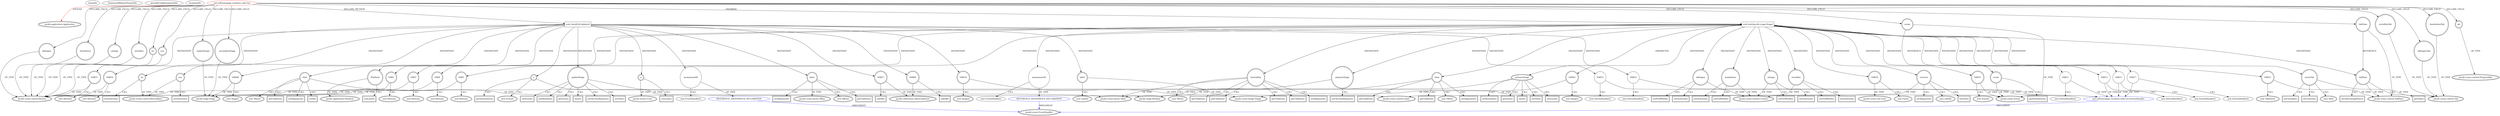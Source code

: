 digraph {
baseInfo[graphId=3576,category="extension_graph",isAnonymous=false,possibleRelation=true]
frameworkRelatedTypesInfo[0="javafx.application.Application"]
possibleCollaborationsInfo[0="3576~CLIENT_METHOD_DECLARATION-INSTANTIATION-~javafx.application.Application ~javafx.event.EventHandler ~false~true",1="3576~OVERRIDING_METHOD_DECLARATION-INSTANTIATION-~javafx.application.Application ~javafx.event.EventHandler ~false~true",2="3576~CLIENT_METHOD_DECLARATION-INSTANTIATION-CLIENT_METHOD_DECLARATION-INSTANTIATION-OVERRIDING_METHOD_DECLARATION-INSTANTIATION-OVERRIDING_METHOD_DECLARATION-INSTANTIATION-OVERRIDING_METHOD_DECLARATION-INSTANTIATION-OVERRIDING_METHOD_DECLARATION-INSTANTIATION-~javafx.application.Application ~javafx.event.EventHandler ~false~false"]
locationInfo[projectName="mathiasj33-VocLearn",filePath="/mathiasj33-VocLearn/VocLearn-master/src/net/softwarepage/voclearn/code/Gui.java",contextSignature="Gui",graphId="3576"]
0[label="net.softwarepage.voclearn.code.Gui",vertexType="ROOT_CLIENT_CLASS_DECLARATION",isFrameworkType=false,color=red]
1[label="javafx.application.Application",vertexType="FRAMEWORK_CLASS_TYPE",isFrameworkType=true,peripheries=2]
2[label="abfragen",vertexType="FIELD_DECLARATION",isFrameworkType=true,peripheries=2,shape=circle]
3[label="javafx.scene.control.Button",vertexType="FRAMEWORK_CLASS_TYPE",isFrameworkType=true,peripheries=2]
4[label="abfragenTab",vertexType="FIELD_DECLARATION",isFrameworkType=true,peripheries=2,shape=circle]
5[label="javafx.scene.control.Tab",vertexType="FRAMEWORK_CLASS_TYPE",isFrameworkType=true,peripheries=2]
6[label="bearbeiten",vertexType="FIELD_DECLARATION",isFrameworkType=true,peripheries=2,shape=circle]
8[label="bearbeitenTab",vertexType="FIELD_DECLARATION",isFrameworkType=true,peripheries=2,shape=circle]
10[label="change",vertexType="FIELD_DECLARATION",isFrameworkType=true,peripheries=2,shape=circle]
12[label="erstellen",vertexType="FIELD_DECLARATION",isFrameworkType=true,peripheries=2,shape=circle]
14[label="erstellenTab",vertexType="FIELD_DECLARATION",isFrameworkType=true,peripheries=2,shape=circle]
16[label="no",vertexType="FIELD_DECLARATION",isFrameworkType=true,peripheries=2,shape=circle]
18[label="pb",vertexType="FIELD_DECLARATION",isFrameworkType=true,peripheries=2,shape=circle]
19[label="javafx.scene.control.ProgressBar",vertexType="FRAMEWORK_CLASS_TYPE",isFrameworkType=true,peripheries=2]
20[label="scene",vertexType="FIELD_DECLARATION",isFrameworkType=true,peripheries=2,shape=circle]
21[label="javafx.scene.Scene",vertexType="FRAMEWORK_CLASS_TYPE",isFrameworkType=true,peripheries=2]
22[label="secondaryStage",vertexType="FIELD_DECLARATION",isFrameworkType=true,peripheries=2,shape=circle]
23[label="javafx.stage.Stage",vertexType="FRAMEWORK_CLASS_TYPE",isFrameworkType=true,peripheries=2]
24[label="tabPane",vertexType="FIELD_DECLARATION",isFrameworkType=true,peripheries=2,shape=circle]
25[label="javafx.scene.control.TabPane",vertexType="FRAMEWORK_CLASS_TYPE",isFrameworkType=true,peripheries=2]
26[label="updateStage",vertexType="FIELD_DECLARATION",isFrameworkType=true,peripheries=2,shape=circle]
28[label="yes",vertexType="FIELD_DECLARATION",isFrameworkType=true,peripheries=2,shape=circle]
30[label="void start(javafx.stage.Stage)",vertexType="OVERRIDING_METHOD_DECLARATION",isFrameworkType=false,shape=box]
31[label="primaryStage",vertexType="PARAMETER_DECLARATION",isFrameworkType=true,peripheries=2]
34[label="setTitle()",vertexType="INSIDE_CALL",isFrameworkType=true,peripheries=2,shape=box]
36[label="vocLern",vertexType="VARIABLE_EXPRESION",isFrameworkType=true,peripheries=2,shape=circle]
37[label="javafx.scene.control.Label",vertexType="FRAMEWORK_CLASS_TYPE",isFrameworkType=true,peripheries=2]
35[label="new Label()",vertexType="CONSTRUCTOR_CALL",isFrameworkType=true,peripheries=2]
39[label="VAR2",vertexType="VARIABLE_EXPRESION",isFrameworkType=true,peripheries=2,shape=circle]
38[label="new Button()",vertexType="CONSTRUCTOR_CALL",isFrameworkType=true,peripheries=2]
42[label="VAR3",vertexType="VARIABLE_EXPRESION",isFrameworkType=true,peripheries=2,shape=circle]
41[label="new Button()",vertexType="CONSTRUCTOR_CALL",isFrameworkType=true,peripheries=2]
45[label="VAR4",vertexType="VARIABLE_EXPRESION",isFrameworkType=true,peripheries=2,shape=circle]
44[label="new Button()",vertexType="CONSTRUCTOR_CALL",isFrameworkType=true,peripheries=2]
48[label="VAR5",vertexType="VARIABLE_EXPRESION",isFrameworkType=true,peripheries=2,shape=circle]
47[label="new Button()",vertexType="CONSTRUCTOR_CALL",isFrameworkType=true,peripheries=2]
50[label="erstellen",vertexType="VARIABLE_EXPRESION",isFrameworkType=true,peripheries=2,shape=circle]
52[label="javafx.scene.control.Control",vertexType="FRAMEWORK_CLASS_TYPE",isFrameworkType=true,peripheries=2]
51[label="setPrefWidth()",vertexType="INSIDE_CALL",isFrameworkType=true,peripheries=2,shape=box]
53[label="abfragen",vertexType="VARIABLE_EXPRESION",isFrameworkType=true,peripheries=2,shape=circle]
54[label="setPrefWidth()",vertexType="INSIDE_CALL",isFrameworkType=true,peripheries=2,shape=box]
56[label="bearbeiten",vertexType="VARIABLE_EXPRESION",isFrameworkType=true,peripheries=2,shape=circle]
57[label="setPrefWidth()",vertexType="INSIDE_CALL",isFrameworkType=true,peripheries=2,shape=box]
59[label="change",vertexType="VARIABLE_EXPRESION",isFrameworkType=true,peripheries=2,shape=circle]
60[label="setPrefWidth()",vertexType="INSIDE_CALL",isFrameworkType=true,peripheries=2,shape=box]
63[label="setOnAction()",vertexType="INSIDE_CALL",isFrameworkType=true,peripheries=2,shape=box]
65[label="VAR11",vertexType="VARIABLE_EXPRESION",isFrameworkType=false,shape=circle]
66[label="net.softwarepage.voclearn.code.Gui.buttonHandler",vertexType="REFERENCE_CLIENT_CLASS_DECLARATION",isFrameworkType=false,color=blue]
67[label="javafx.event.EventHandler",vertexType="FRAMEWORK_INTERFACE_TYPE",isFrameworkType=true,peripheries=2]
64[label="new buttonHandler()",vertexType="CONSTRUCTOR_CALL",isFrameworkType=false]
69[label="setOnAction()",vertexType="INSIDE_CALL",isFrameworkType=true,peripheries=2,shape=box]
71[label="VAR13",vertexType="VARIABLE_EXPRESION",isFrameworkType=false,shape=circle]
70[label="new buttonHandler()",vertexType="CONSTRUCTOR_CALL",isFrameworkType=false]
74[label="setOnAction()",vertexType="INSIDE_CALL",isFrameworkType=true,peripheries=2,shape=box]
76[label="VAR15",vertexType="VARIABLE_EXPRESION",isFrameworkType=false,shape=circle]
75[label="new buttonHandler()",vertexType="CONSTRUCTOR_CALL",isFrameworkType=false]
79[label="setOnAction()",vertexType="INSIDE_CALL",isFrameworkType=true,peripheries=2,shape=box]
81[label="VAR17",vertexType="VARIABLE_EXPRESION",isFrameworkType=false,shape=circle]
80[label="new buttonHandler()",vertexType="CONSTRUCTOR_CALL",isFrameworkType=false]
84[label="setFont()",vertexType="INSIDE_CALL",isFrameworkType=true,peripheries=2,shape=box]
86[label="VAR19",vertexType="VARIABLE_EXPRESION",isFrameworkType=true,peripheries=2,shape=circle]
87[label="javafx.scene.text.Font",vertexType="FRAMEWORK_CLASS_TYPE",isFrameworkType=true,peripheries=2]
85[label="new Font()",vertexType="CONSTRUCTOR_CALL",isFrameworkType=true,peripheries=2]
89[label="setAlignment()",vertexType="INSIDE_CALL",isFrameworkType=true,peripheries=2,shape=box]
91[label="buttonBox",vertexType="VARIABLE_EXPRESION",isFrameworkType=true,peripheries=2,shape=circle]
92[label="javafx.scene.layout.VBox",vertexType="FRAMEWORK_CLASS_TYPE",isFrameworkType=true,peripheries=2]
90[label="new VBox()",vertexType="CONSTRUCTOR_CALL",isFrameworkType=true,peripheries=2]
94[label="getChildren()",vertexType="INSIDE_CALL",isFrameworkType=true,peripheries=2,shape=box]
96[label="getChildren()",vertexType="INSIDE_CALL",isFrameworkType=true,peripheries=2,shape=box]
98[label="getChildren()",vertexType="INSIDE_CALL",isFrameworkType=true,peripheries=2,shape=box]
100[label="getChildren()",vertexType="INSIDE_CALL",isFrameworkType=true,peripheries=2,shape=box]
102[label="setAlignment()",vertexType="INSIDE_CALL",isFrameworkType=true,peripheries=2,shape=box]
104[label="vbox",vertexType="VARIABLE_EXPRESION",isFrameworkType=true,peripheries=2,shape=circle]
103[label="new VBox()",vertexType="CONSTRUCTOR_CALL",isFrameworkType=true,peripheries=2]
107[label="setAlignment()",vertexType="INSIDE_CALL",isFrameworkType=true,peripheries=2,shape=box]
109[label="getChildren()",vertexType="INSIDE_CALL",isFrameworkType=true,peripheries=2,shape=box]
111[label="getChildren()",vertexType="INSIDE_CALL",isFrameworkType=true,peripheries=2,shape=box]
113[label="VAR31",vertexType="VARIABLE_EXPRESION",isFrameworkType=true,peripheries=2,shape=circle]
112[label="new TabPane()",vertexType="CONSTRUCTOR_CALL",isFrameworkType=true,peripheries=2]
116[label="menuTab",vertexType="VARIABLE_EXPRESION",isFrameworkType=true,peripheries=2,shape=circle]
115[label="new Tab()",vertexType="CONSTRUCTOR_CALL",isFrameworkType=true,peripheries=2]
119[label="setClosable()",vertexType="INSIDE_CALL",isFrameworkType=true,peripheries=2,shape=box]
121[label="setContent()",vertexType="INSIDE_CALL",isFrameworkType=true,peripheries=2,shape=box]
122[label="tabPane",vertexType="VARIABLE_EXPRESION",isFrameworkType=true,peripheries=2,shape=circle]
123[label="getTabs()",vertexType="INSIDE_CALL",isFrameworkType=true,peripheries=2,shape=box]
126[label="setTabClosingPolicy()",vertexType="INSIDE_CALL",isFrameworkType=true,peripheries=2,shape=box]
128[label="VAR37",vertexType="VARIABLE_EXPRESION",isFrameworkType=true,peripheries=2,shape=circle]
127[label="new Scene()",vertexType="CONSTRUCTOR_CALL",isFrameworkType=true,peripheries=2]
130[label="scene",vertexType="VARIABLE_EXPRESION",isFrameworkType=true,peripheries=2,shape=circle]
131[label="getStylesheets()",vertexType="INSIDE_CALL",isFrameworkType=true,peripheries=2,shape=box]
134[label="setScene()",vertexType="INSIDE_CALL",isFrameworkType=true,peripheries=2,shape=box]
136[label="setResizable()",vertexType="INSIDE_CALL",isFrameworkType=true,peripheries=2,shape=box]
138[label="getIcons()",vertexType="INSIDE_CALL",isFrameworkType=true,peripheries=2,shape=box]
140[label="VAR42",vertexType="VARIABLE_EXPRESION",isFrameworkType=true,peripheries=2,shape=circle]
141[label="javafx.scene.image.Image",vertexType="FRAMEWORK_CLASS_TYPE",isFrameworkType=true,peripheries=2]
139[label="new Image()",vertexType="CONSTRUCTOR_CALL",isFrameworkType=true,peripheries=2]
143[label="show()",vertexType="INSIDE_CALL",isFrameworkType=true,peripheries=2,shape=box]
144[label="primaryStage",vertexType="VARIABLE_EXPRESION",isFrameworkType=true,peripheries=2,shape=circle]
146[label="javafx.stage.Window",vertexType="FRAMEWORK_CLASS_TYPE",isFrameworkType=true,peripheries=2]
145[label="setOnCloseRequest()",vertexType="INSIDE_CALL",isFrameworkType=true,peripheries=2,shape=box]
148[label="anonymous45",vertexType="VARIABLE_EXPRESION",isFrameworkType=false,shape=circle]
149[label="REFERENCE_ANONYMOUS_DECLARATION",vertexType="REFERENCE_ANONYMOUS_DECLARATION",isFrameworkType=false,color=blue]
147[label="new EventHandler()",vertexType="CONSTRUCTOR_CALL",isFrameworkType=false]
156[label="void checkForUpdates()",vertexType="CLIENT_METHOD_DECLARATION",isFrameworkType=false,shape=box]
157[label="Platform",vertexType="VARIABLE_EXPRESION",isFrameworkType=true,peripheries=2,shape=circle]
159[label="javafx.application.Platform",vertexType="FRAMEWORK_CLASS_TYPE",isFrameworkType=true,peripheries=2]
158[label="runLater()",vertexType="INSIDE_CALL",isFrameworkType=true,peripheries=2,shape=box]
161[label="VAR48",vertexType="VARIABLE_EXPRESION",isFrameworkType=true,peripheries=2,shape=circle]
160[label="new Stage()",vertexType="CONSTRUCTOR_CALL",isFrameworkType=true,peripheries=2]
164[label="label",vertexType="VARIABLE_EXPRESION",isFrameworkType=true,peripheries=2,shape=circle]
163[label="new Label()",vertexType="CONSTRUCTOR_CALL",isFrameworkType=true,peripheries=2]
167[label="VAR50",vertexType="VARIABLE_EXPRESION",isFrameworkType=true,peripheries=2,shape=circle]
166[label="new Button()",vertexType="CONSTRUCTOR_CALL",isFrameworkType=true,peripheries=2]
170[label="VAR51",vertexType="VARIABLE_EXPRESION",isFrameworkType=true,peripheries=2,shape=circle]
169[label="new Button()",vertexType="CONSTRUCTOR_CALL",isFrameworkType=true,peripheries=2]
172[label="yes",vertexType="VARIABLE_EXPRESION",isFrameworkType=true,peripheries=2,shape=circle]
174[label="javafx.scene.control.ButtonBase",vertexType="FRAMEWORK_CLASS_TYPE",isFrameworkType=true,peripheries=2]
173[label="setOnAction()",vertexType="INSIDE_CALL",isFrameworkType=true,peripheries=2,shape=box]
176[label="VAR53",vertexType="VARIABLE_EXPRESION",isFrameworkType=false,shape=circle]
175[label="new buttonHandler()",vertexType="CONSTRUCTOR_CALL",isFrameworkType=false]
178[label="no",vertexType="VARIABLE_EXPRESION",isFrameworkType=true,peripheries=2,shape=circle]
179[label="setOnAction()",vertexType="INSIDE_CALL",isFrameworkType=true,peripheries=2,shape=box]
182[label="VAR55",vertexType="VARIABLE_EXPRESION",isFrameworkType=false,shape=circle]
181[label="new buttonHandler()",vertexType="CONSTRUCTOR_CALL",isFrameworkType=false]
185[label="hbox",vertexType="VARIABLE_EXPRESION",isFrameworkType=true,peripheries=2,shape=circle]
186[label="javafx.scene.layout.HBox",vertexType="FRAMEWORK_CLASS_TYPE",isFrameworkType=true,peripheries=2]
184[label="new HBox()",vertexType="CONSTRUCTOR_CALL",isFrameworkType=true,peripheries=2]
187[label="VAR57",vertexType="VARIABLE_EXPRESION",isFrameworkType=true,peripheries=2,shape=circle]
189[label="javafx.collections.ObservableList",vertexType="FRAMEWORK_INTERFACE_TYPE",isFrameworkType=true,peripheries=2]
188[label="addAll()",vertexType="INSIDE_CALL",isFrameworkType=true,peripheries=2,shape=box]
191[label="getChildren()",vertexType="INSIDE_CALL",isFrameworkType=true,peripheries=2,shape=box]
193[label="vbox",vertexType="VARIABLE_EXPRESION",isFrameworkType=true,peripheries=2,shape=circle]
192[label="new VBox()",vertexType="CONSTRUCTOR_CALL",isFrameworkType=true,peripheries=2]
195[label="VAR60",vertexType="VARIABLE_EXPRESION",isFrameworkType=true,peripheries=2,shape=circle]
196[label="addAll()",vertexType="INSIDE_CALL",isFrameworkType=true,peripheries=2,shape=box]
199[label="getChildren()",vertexType="INSIDE_CALL",isFrameworkType=true,peripheries=2,shape=box]
201[label="setAlignment()",vertexType="INSIDE_CALL",isFrameworkType=true,peripheries=2,shape=box]
203[label="setAlignment()",vertexType="INSIDE_CALL",isFrameworkType=true,peripheries=2,shape=box]
205[label="setId()",vertexType="INSIDE_CALL",isFrameworkType=true,peripheries=2,shape=box]
207[label="s",vertexType="VARIABLE_EXPRESION",isFrameworkType=true,peripheries=2,shape=circle]
206[label="new Scene()",vertexType="CONSTRUCTOR_CALL",isFrameworkType=true,peripheries=2]
210[label="getStylesheets()",vertexType="INSIDE_CALL",isFrameworkType=true,peripheries=2,shape=box]
211[label="updateStage",vertexType="VARIABLE_EXPRESION",isFrameworkType=true,peripheries=2,shape=circle]
212[label="setOnCloseRequest()",vertexType="INSIDE_CALL",isFrameworkType=true,peripheries=2,shape=box]
215[label="anonymous68",vertexType="VARIABLE_EXPRESION",isFrameworkType=false,shape=circle]
216[label="REFERENCE_ANONYMOUS_DECLARATION",vertexType="REFERENCE_ANONYMOUS_DECLARATION",isFrameworkType=false,color=blue]
214[label="new EventHandler()",vertexType="CONSTRUCTOR_CALL",isFrameworkType=false]
218[label="e",vertexType="VARIABLE_EXPRESION",isFrameworkType=true,peripheries=2,shape=circle]
220[label="javafx.event.Event",vertexType="FRAMEWORK_CLASS_TYPE",isFrameworkType=true,peripheries=2]
219[label="consume()",vertexType="INSIDE_CALL",isFrameworkType=true,peripheries=2,shape=box]
222[label="setTitle()",vertexType="INSIDE_CALL",isFrameworkType=true,peripheries=2,shape=box]
224[label="setScene()",vertexType="INSIDE_CALL",isFrameworkType=true,peripheries=2,shape=box]
226[label="initModality()",vertexType="INSIDE_CALL",isFrameworkType=true,peripheries=2,shape=box]
228[label="getIcons()",vertexType="INSIDE_CALL",isFrameworkType=true,peripheries=2,shape=box]
230[label="VAR74",vertexType="VARIABLE_EXPRESION",isFrameworkType=true,peripheries=2,shape=circle]
229[label="new Image()",vertexType="CONSTRUCTOR_CALL",isFrameworkType=true,peripheries=2]
233[label="show()",vertexType="INSIDE_CALL",isFrameworkType=true,peripheries=2,shape=box]
0->1[label="EXTEND",color=red]
0->2[label="DECLARE_FIELD"]
2->3[label="OF_TYPE"]
0->4[label="DECLARE_FIELD"]
4->5[label="OF_TYPE"]
0->6[label="DECLARE_FIELD"]
6->3[label="OF_TYPE"]
0->8[label="DECLARE_FIELD"]
8->5[label="OF_TYPE"]
0->10[label="DECLARE_FIELD"]
10->3[label="OF_TYPE"]
0->12[label="DECLARE_FIELD"]
12->3[label="OF_TYPE"]
0->14[label="DECLARE_FIELD"]
14->5[label="OF_TYPE"]
0->16[label="DECLARE_FIELD"]
16->3[label="OF_TYPE"]
0->18[label="DECLARE_FIELD"]
18->19[label="OF_TYPE"]
0->20[label="DECLARE_FIELD"]
20->21[label="OF_TYPE"]
0->22[label="DECLARE_FIELD"]
22->23[label="OF_TYPE"]
0->24[label="DECLARE_FIELD"]
24->25[label="OF_TYPE"]
0->26[label="DECLARE_FIELD"]
26->23[label="OF_TYPE"]
0->28[label="DECLARE_FIELD"]
28->3[label="OF_TYPE"]
0->30[label="OVERRIDE"]
31->23[label="OF_TYPE"]
30->31[label="PARAMETER"]
31->34[label="CALL"]
30->36[label="INSTANTIATE"]
36->37[label="OF_TYPE"]
36->35[label="CALL"]
30->39[label="INSTANTIATE"]
39->3[label="OF_TYPE"]
39->38[label="CALL"]
30->42[label="INSTANTIATE"]
42->3[label="OF_TYPE"]
42->41[label="CALL"]
30->45[label="INSTANTIATE"]
45->3[label="OF_TYPE"]
45->44[label="CALL"]
30->48[label="INSTANTIATE"]
48->3[label="OF_TYPE"]
48->47[label="CALL"]
30->50[label="INSTANTIATE"]
50->52[label="OF_TYPE"]
50->51[label="CALL"]
30->53[label="INSTANTIATE"]
53->52[label="OF_TYPE"]
53->54[label="CALL"]
30->56[label="INSTANTIATE"]
56->52[label="OF_TYPE"]
56->57[label="CALL"]
30->59[label="INSTANTIATE"]
59->52[label="OF_TYPE"]
59->60[label="CALL"]
50->63[label="CALL"]
30->65[label="INSTANTIATE"]
66->67[label="IMPLEMENT",color=blue]
65->66[label="OF_TYPE"]
65->64[label="CALL"]
53->69[label="CALL"]
30->71[label="INSTANTIATE"]
71->66[label="OF_TYPE"]
71->70[label="CALL"]
56->74[label="CALL"]
30->76[label="INSTANTIATE"]
76->66[label="OF_TYPE"]
76->75[label="CALL"]
59->79[label="CALL"]
30->81[label="INSTANTIATE"]
81->66[label="OF_TYPE"]
81->80[label="CALL"]
36->84[label="CALL"]
30->86[label="INSTANTIATE"]
86->87[label="OF_TYPE"]
86->85[label="CALL"]
36->89[label="CALL"]
30->91[label="INSTANTIATE"]
91->92[label="OF_TYPE"]
91->90[label="CALL"]
91->94[label="CALL"]
91->96[label="CALL"]
91->98[label="CALL"]
91->100[label="CALL"]
91->102[label="CALL"]
30->104[label="INSTANTIATE"]
104->92[label="OF_TYPE"]
104->103[label="CALL"]
104->107[label="CALL"]
104->109[label="CALL"]
104->111[label="CALL"]
30->113[label="INSTANTIATE"]
113->25[label="OF_TYPE"]
113->112[label="CALL"]
30->116[label="INSTANTIATE"]
116->5[label="OF_TYPE"]
116->115[label="CALL"]
116->119[label="CALL"]
116->121[label="CALL"]
30->122[label="INSTANTIATE"]
24->122[label="REFERENCE"]
122->25[label="OF_TYPE"]
122->123[label="CALL"]
122->126[label="CALL"]
30->128[label="INSTANTIATE"]
128->21[label="OF_TYPE"]
128->127[label="CALL"]
30->130[label="INSTANTIATE"]
20->130[label="REFERENCE"]
130->21[label="OF_TYPE"]
130->131[label="CALL"]
31->134[label="CALL"]
31->136[label="CALL"]
31->138[label="CALL"]
30->140[label="INSTANTIATE"]
140->141[label="OF_TYPE"]
140->139[label="CALL"]
31->143[label="CALL"]
30->144[label="INSTANTIATE"]
144->146[label="OF_TYPE"]
144->145[label="CALL"]
30->148[label="INSTANTIATE"]
149->67[label="IMPLEMENT",color=blue]
148->149[label="OF_TYPE"]
148->147[label="CALL"]
0->156[label="DECLARE_METHOD"]
156->157[label="INSTANTIATE"]
157->159[label="OF_TYPE"]
157->158[label="CALL"]
156->161[label="INSTANTIATE"]
161->23[label="OF_TYPE"]
161->160[label="CALL"]
156->164[label="INSTANTIATE"]
164->37[label="OF_TYPE"]
164->163[label="CALL"]
156->167[label="INSTANTIATE"]
167->3[label="OF_TYPE"]
167->166[label="CALL"]
156->170[label="INSTANTIATE"]
170->3[label="OF_TYPE"]
170->169[label="CALL"]
156->172[label="INSTANTIATE"]
172->174[label="OF_TYPE"]
172->173[label="CALL"]
156->176[label="INSTANTIATE"]
176->66[label="OF_TYPE"]
176->175[label="CALL"]
156->178[label="INSTANTIATE"]
178->174[label="OF_TYPE"]
178->179[label="CALL"]
156->182[label="INSTANTIATE"]
182->66[label="OF_TYPE"]
182->181[label="CALL"]
156->185[label="INSTANTIATE"]
185->186[label="OF_TYPE"]
185->184[label="CALL"]
156->187[label="INSTANTIATE"]
187->189[label="OF_TYPE"]
187->188[label="CALL"]
185->191[label="CALL"]
156->193[label="INSTANTIATE"]
193->92[label="OF_TYPE"]
193->192[label="CALL"]
156->195[label="INSTANTIATE"]
195->189[label="OF_TYPE"]
195->196[label="CALL"]
193->199[label="CALL"]
193->201[label="CALL"]
185->203[label="CALL"]
193->205[label="CALL"]
156->207[label="INSTANTIATE"]
207->21[label="OF_TYPE"]
207->206[label="CALL"]
207->210[label="CALL"]
156->211[label="INSTANTIATE"]
211->146[label="OF_TYPE"]
211->212[label="CALL"]
156->215[label="INSTANTIATE"]
216->67[label="IMPLEMENT",color=blue]
215->216[label="OF_TYPE"]
215->214[label="CALL"]
156->218[label="INSTANTIATE"]
218->220[label="OF_TYPE"]
218->219[label="CALL"]
211->222[label="CALL"]
211->224[label="CALL"]
211->226[label="CALL"]
211->228[label="CALL"]
156->230[label="INSTANTIATE"]
230->141[label="OF_TYPE"]
230->229[label="CALL"]
211->233[label="CALL"]
}
